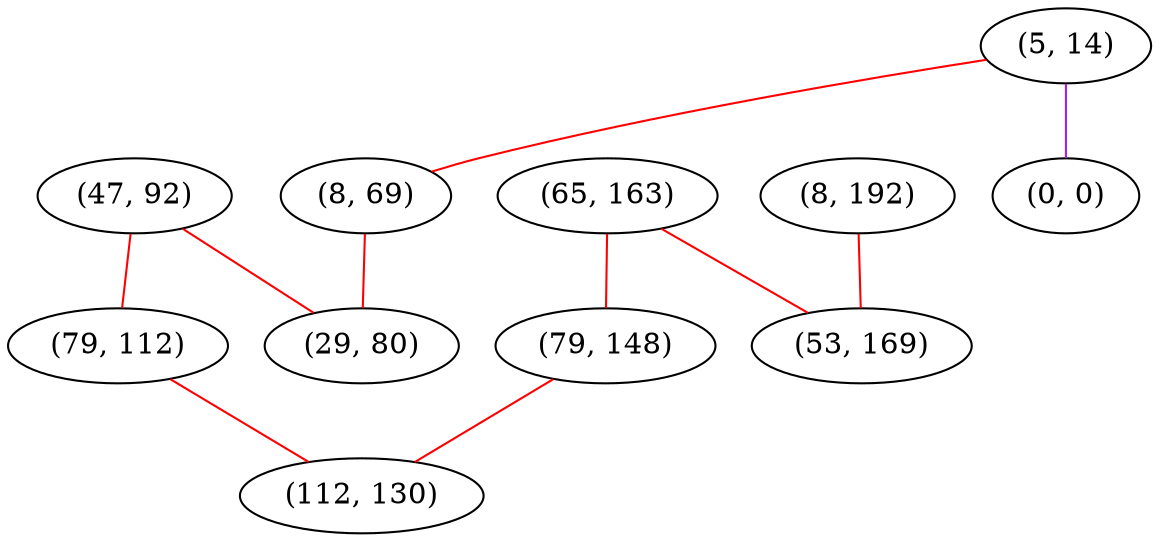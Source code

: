 graph "" {
"(47, 92)";
"(65, 163)";
"(79, 148)";
"(79, 112)";
"(8, 192)";
"(112, 130)";
"(5, 14)";
"(53, 169)";
"(0, 0)";
"(8, 69)";
"(29, 80)";
"(47, 92)" -- "(79, 112)"  [color=red, key=0, weight=1];
"(47, 92)" -- "(29, 80)"  [color=red, key=0, weight=1];
"(65, 163)" -- "(79, 148)"  [color=red, key=0, weight=1];
"(65, 163)" -- "(53, 169)"  [color=red, key=0, weight=1];
"(79, 148)" -- "(112, 130)"  [color=red, key=0, weight=1];
"(79, 112)" -- "(112, 130)"  [color=red, key=0, weight=1];
"(8, 192)" -- "(53, 169)"  [color=red, key=0, weight=1];
"(5, 14)" -- "(0, 0)"  [color=purple, key=0, weight=4];
"(5, 14)" -- "(8, 69)"  [color=red, key=0, weight=1];
"(8, 69)" -- "(29, 80)"  [color=red, key=0, weight=1];
}
